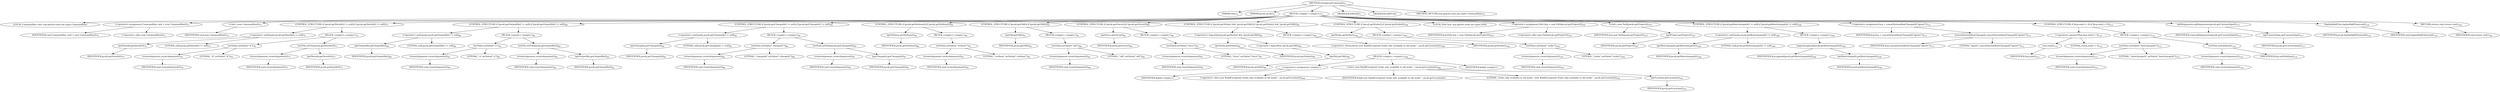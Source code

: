 digraph "setupJavahCommand" {  
"117" [label = <(METHOD,setupJavahCommand)<SUB>72</SUB>> ]
"118" [label = <(PARAM,this)<SUB>72</SUB>> ]
"119" [label = <(PARAM,Javah javah)<SUB>72</SUB>> ]
"120" [label = <(BLOCK,&lt;empty&gt;,&lt;empty&gt;)<SUB>72</SUB>> ]
"8" [label = <(LOCAL,Commandline cmd: org.apache.tools.ant.types.Commandline)> ]
"121" [label = <(&lt;operator&gt;.assignment,Commandline cmd = new Commandline())<SUB>73</SUB>> ]
"122" [label = <(IDENTIFIER,cmd,Commandline cmd = new Commandline())<SUB>73</SUB>> ]
"123" [label = <(&lt;operator&gt;.alloc,new Commandline())<SUB>73</SUB>> ]
"124" [label = <(&lt;init&gt;,new Commandline())<SUB>73</SUB>> ]
"7" [label = <(IDENTIFIER,cmd,new Commandline())<SUB>73</SUB>> ]
"125" [label = <(CONTROL_STRUCTURE,if (javah.getDestdir() != null),if (javah.getDestdir() != null))<SUB>75</SUB>> ]
"126" [label = <(&lt;operator&gt;.notEquals,javah.getDestdir() != null)<SUB>75</SUB>> ]
"127" [label = <(getDestdir,getDestdir())<SUB>75</SUB>> ]
"128" [label = <(IDENTIFIER,javah,getDestdir())<SUB>75</SUB>> ]
"129" [label = <(LITERAL,null,javah.getDestdir() != null)<SUB>75</SUB>> ]
"130" [label = <(BLOCK,&lt;empty&gt;,&lt;empty&gt;)<SUB>75</SUB>> ]
"131" [label = <(setValue,setValue(&quot;-d&quot;))<SUB>76</SUB>> ]
"132" [label = <(createArgument,createArgument())<SUB>76</SUB>> ]
"133" [label = <(IDENTIFIER,cmd,createArgument())<SUB>76</SUB>> ]
"134" [label = <(LITERAL,&quot;-d&quot;,setValue(&quot;-d&quot;))<SUB>76</SUB>> ]
"135" [label = <(setFile,setFile(javah.getDestdir()))<SUB>77</SUB>> ]
"136" [label = <(createArgument,createArgument())<SUB>77</SUB>> ]
"137" [label = <(IDENTIFIER,cmd,createArgument())<SUB>77</SUB>> ]
"138" [label = <(getDestdir,getDestdir())<SUB>77</SUB>> ]
"139" [label = <(IDENTIFIER,javah,getDestdir())<SUB>77</SUB>> ]
"140" [label = <(CONTROL_STRUCTURE,if (javah.getOutputfile() != null),if (javah.getOutputfile() != null))<SUB>80</SUB>> ]
"141" [label = <(&lt;operator&gt;.notEquals,javah.getOutputfile() != null)<SUB>80</SUB>> ]
"142" [label = <(getOutputfile,getOutputfile())<SUB>80</SUB>> ]
"143" [label = <(IDENTIFIER,javah,getOutputfile())<SUB>80</SUB>> ]
"144" [label = <(LITERAL,null,javah.getOutputfile() != null)<SUB>80</SUB>> ]
"145" [label = <(BLOCK,&lt;empty&gt;,&lt;empty&gt;)<SUB>80</SUB>> ]
"146" [label = <(setValue,setValue(&quot;-o&quot;))<SUB>81</SUB>> ]
"147" [label = <(createArgument,createArgument())<SUB>81</SUB>> ]
"148" [label = <(IDENTIFIER,cmd,createArgument())<SUB>81</SUB>> ]
"149" [label = <(LITERAL,&quot;-o&quot;,setValue(&quot;-o&quot;))<SUB>81</SUB>> ]
"150" [label = <(setFile,setFile(javah.getOutputfile()))<SUB>82</SUB>> ]
"151" [label = <(createArgument,createArgument())<SUB>82</SUB>> ]
"152" [label = <(IDENTIFIER,cmd,createArgument())<SUB>82</SUB>> ]
"153" [label = <(getOutputfile,getOutputfile())<SUB>82</SUB>> ]
"154" [label = <(IDENTIFIER,javah,getOutputfile())<SUB>82</SUB>> ]
"155" [label = <(CONTROL_STRUCTURE,if (javah.getClasspath() != null),if (javah.getClasspath() != null))<SUB>85</SUB>> ]
"156" [label = <(&lt;operator&gt;.notEquals,javah.getClasspath() != null)<SUB>85</SUB>> ]
"157" [label = <(getClasspath,getClasspath())<SUB>85</SUB>> ]
"158" [label = <(IDENTIFIER,javah,getClasspath())<SUB>85</SUB>> ]
"159" [label = <(LITERAL,null,javah.getClasspath() != null)<SUB>85</SUB>> ]
"160" [label = <(BLOCK,&lt;empty&gt;,&lt;empty&gt;)<SUB>85</SUB>> ]
"161" [label = <(setValue,setValue(&quot;-classpath&quot;))<SUB>86</SUB>> ]
"162" [label = <(createArgument,createArgument())<SUB>86</SUB>> ]
"163" [label = <(IDENTIFIER,cmd,createArgument())<SUB>86</SUB>> ]
"164" [label = <(LITERAL,&quot;-classpath&quot;,setValue(&quot;-classpath&quot;))<SUB>86</SUB>> ]
"165" [label = <(setPath,setPath(javah.getClasspath()))<SUB>87</SUB>> ]
"166" [label = <(createArgument,createArgument())<SUB>87</SUB>> ]
"167" [label = <(IDENTIFIER,cmd,createArgument())<SUB>87</SUB>> ]
"168" [label = <(getClasspath,getClasspath())<SUB>87</SUB>> ]
"169" [label = <(IDENTIFIER,javah,getClasspath())<SUB>87</SUB>> ]
"170" [label = <(CONTROL_STRUCTURE,if (javah.getVerbose()),if (javah.getVerbose()))<SUB>90</SUB>> ]
"171" [label = <(getVerbose,getVerbose())<SUB>90</SUB>> ]
"172" [label = <(IDENTIFIER,javah,getVerbose())<SUB>90</SUB>> ]
"173" [label = <(BLOCK,&lt;empty&gt;,&lt;empty&gt;)<SUB>90</SUB>> ]
"174" [label = <(setValue,setValue(&quot;-verbose&quot;))<SUB>91</SUB>> ]
"175" [label = <(createArgument,createArgument())<SUB>91</SUB>> ]
"176" [label = <(IDENTIFIER,cmd,createArgument())<SUB>91</SUB>> ]
"177" [label = <(LITERAL,&quot;-verbose&quot;,setValue(&quot;-verbose&quot;))<SUB>91</SUB>> ]
"178" [label = <(CONTROL_STRUCTURE,if (javah.getOld()),if (javah.getOld()))<SUB>93</SUB>> ]
"179" [label = <(getOld,getOld())<SUB>93</SUB>> ]
"180" [label = <(IDENTIFIER,javah,getOld())<SUB>93</SUB>> ]
"181" [label = <(BLOCK,&lt;empty&gt;,&lt;empty&gt;)<SUB>93</SUB>> ]
"182" [label = <(setValue,setValue(&quot;-old&quot;))<SUB>94</SUB>> ]
"183" [label = <(createArgument,createArgument())<SUB>94</SUB>> ]
"184" [label = <(IDENTIFIER,cmd,createArgument())<SUB>94</SUB>> ]
"185" [label = <(LITERAL,&quot;-old&quot;,setValue(&quot;-old&quot;))<SUB>94</SUB>> ]
"186" [label = <(CONTROL_STRUCTURE,if (javah.getForce()),if (javah.getForce()))<SUB>96</SUB>> ]
"187" [label = <(getForce,getForce())<SUB>96</SUB>> ]
"188" [label = <(IDENTIFIER,javah,getForce())<SUB>96</SUB>> ]
"189" [label = <(BLOCK,&lt;empty&gt;,&lt;empty&gt;)<SUB>96</SUB>> ]
"190" [label = <(setValue,setValue(&quot;-force&quot;))<SUB>97</SUB>> ]
"191" [label = <(createArgument,createArgument())<SUB>97</SUB>> ]
"192" [label = <(IDENTIFIER,cmd,createArgument())<SUB>97</SUB>> ]
"193" [label = <(LITERAL,&quot;-force&quot;,setValue(&quot;-force&quot;))<SUB>97</SUB>> ]
"194" [label = <(CONTROL_STRUCTURE,if (javah.getStubs() &amp;&amp; !javah.getOld()),if (javah.getStubs() &amp;&amp; !javah.getOld()))<SUB>99</SUB>> ]
"195" [label = <(&lt;operator&gt;.logicalAnd,javah.getStubs() &amp;&amp; !javah.getOld())<SUB>99</SUB>> ]
"196" [label = <(getStubs,getStubs())<SUB>99</SUB>> ]
"197" [label = <(IDENTIFIER,javah,getStubs())<SUB>99</SUB>> ]
"198" [label = <(&lt;operator&gt;.logicalNot,!javah.getOld())<SUB>99</SUB>> ]
"199" [label = <(getOld,getOld())<SUB>99</SUB>> ]
"200" [label = <(IDENTIFIER,javah,getOld())<SUB>99</SUB>> ]
"201" [label = <(BLOCK,&lt;empty&gt;,&lt;empty&gt;)<SUB>99</SUB>> ]
"202" [label = <(&lt;operator&gt;.throw,throw new BuildException(&quot;stubs only available in old mode.&quot;, javah.getLocation());)<SUB>100</SUB>> ]
"203" [label = <(BLOCK,&lt;empty&gt;,&lt;empty&gt;)<SUB>100</SUB>> ]
"204" [label = <(&lt;operator&gt;.assignment,&lt;empty&gt;)> ]
"205" [label = <(IDENTIFIER,$obj4,&lt;empty&gt;)> ]
"206" [label = <(&lt;operator&gt;.alloc,new BuildException(&quot;stubs only available in old mode.&quot;, javah.getLocation()))<SUB>100</SUB>> ]
"207" [label = <(&lt;init&gt;,new BuildException(&quot;stubs only available in old mode.&quot;, javah.getLocation()))<SUB>100</SUB>> ]
"208" [label = <(IDENTIFIER,$obj4,new BuildException(&quot;stubs only available in old mode.&quot;, javah.getLocation()))> ]
"209" [label = <(LITERAL,&quot;stubs only available in old mode.&quot;,new BuildException(&quot;stubs only available in old mode.&quot;, javah.getLocation()))<SUB>101</SUB>> ]
"210" [label = <(getLocation,getLocation())<SUB>101</SUB>> ]
"211" [label = <(IDENTIFIER,javah,getLocation())<SUB>101</SUB>> ]
"212" [label = <(IDENTIFIER,$obj4,&lt;empty&gt;)> ]
"213" [label = <(CONTROL_STRUCTURE,if (javah.getStubs()),if (javah.getStubs()))<SUB>104</SUB>> ]
"214" [label = <(getStubs,getStubs())<SUB>104</SUB>> ]
"215" [label = <(IDENTIFIER,javah,getStubs())<SUB>104</SUB>> ]
"216" [label = <(BLOCK,&lt;empty&gt;,&lt;empty&gt;)<SUB>104</SUB>> ]
"217" [label = <(setValue,setValue(&quot;-stubs&quot;))<SUB>105</SUB>> ]
"218" [label = <(createArgument,createArgument())<SUB>105</SUB>> ]
"219" [label = <(IDENTIFIER,cmd,createArgument())<SUB>105</SUB>> ]
"220" [label = <(LITERAL,&quot;-stubs&quot;,setValue(&quot;-stubs&quot;))<SUB>105</SUB>> ]
"10" [label = <(LOCAL,Path bcp: org.apache.tools.ant.types.Path)> ]
"221" [label = <(&lt;operator&gt;.assignment,Path bcp = new Path(javah.getProject()))<SUB>107</SUB>> ]
"222" [label = <(IDENTIFIER,bcp,Path bcp = new Path(javah.getProject()))<SUB>107</SUB>> ]
"223" [label = <(&lt;operator&gt;.alloc,new Path(javah.getProject()))<SUB>107</SUB>> ]
"224" [label = <(&lt;init&gt;,new Path(javah.getProject()))<SUB>107</SUB>> ]
"9" [label = <(IDENTIFIER,bcp,new Path(javah.getProject()))<SUB>107</SUB>> ]
"225" [label = <(getProject,getProject())<SUB>107</SUB>> ]
"226" [label = <(IDENTIFIER,javah,getProject())<SUB>107</SUB>> ]
"227" [label = <(CONTROL_STRUCTURE,if (javah.getBootclasspath() != null),if (javah.getBootclasspath() != null))<SUB>108</SUB>> ]
"228" [label = <(&lt;operator&gt;.notEquals,javah.getBootclasspath() != null)<SUB>108</SUB>> ]
"229" [label = <(getBootclasspath,getBootclasspath())<SUB>108</SUB>> ]
"230" [label = <(IDENTIFIER,javah,getBootclasspath())<SUB>108</SUB>> ]
"231" [label = <(LITERAL,null,javah.getBootclasspath() != null)<SUB>108</SUB>> ]
"232" [label = <(BLOCK,&lt;empty&gt;,&lt;empty&gt;)<SUB>108</SUB>> ]
"233" [label = <(append,append(javah.getBootclasspath()))<SUB>109</SUB>> ]
"234" [label = <(IDENTIFIER,bcp,append(javah.getBootclasspath()))<SUB>109</SUB>> ]
"235" [label = <(getBootclasspath,getBootclasspath())<SUB>109</SUB>> ]
"236" [label = <(IDENTIFIER,javah,getBootclasspath())<SUB>109</SUB>> ]
"237" [label = <(&lt;operator&gt;.assignment,bcp = concatSystemBootClasspath(&quot;ignore&quot;))<SUB>111</SUB>> ]
"238" [label = <(IDENTIFIER,bcp,bcp = concatSystemBootClasspath(&quot;ignore&quot;))<SUB>111</SUB>> ]
"239" [label = <(concatSystemBootClasspath,concatSystemBootClasspath(&quot;ignore&quot;))<SUB>111</SUB>> ]
"240" [label = <(IDENTIFIER,bcp,concatSystemBootClasspath(&quot;ignore&quot;))<SUB>111</SUB>> ]
"241" [label = <(LITERAL,&quot;ignore&quot;,concatSystemBootClasspath(&quot;ignore&quot;))<SUB>111</SUB>> ]
"242" [label = <(CONTROL_STRUCTURE,if (bcp.size() &gt; 0),if (bcp.size() &gt; 0))<SUB>112</SUB>> ]
"243" [label = <(&lt;operator&gt;.greaterThan,bcp.size() &gt; 0)<SUB>112</SUB>> ]
"244" [label = <(size,size())<SUB>112</SUB>> ]
"245" [label = <(IDENTIFIER,bcp,size())<SUB>112</SUB>> ]
"246" [label = <(LITERAL,0,bcp.size() &gt; 0)<SUB>112</SUB>> ]
"247" [label = <(BLOCK,&lt;empty&gt;,&lt;empty&gt;)<SUB>112</SUB>> ]
"248" [label = <(setValue,setValue(&quot;-bootclasspath&quot;))<SUB>113</SUB>> ]
"249" [label = <(createArgument,createArgument())<SUB>113</SUB>> ]
"250" [label = <(IDENTIFIER,cmd,createArgument())<SUB>113</SUB>> ]
"251" [label = <(LITERAL,&quot;-bootclasspath&quot;,setValue(&quot;-bootclasspath&quot;))<SUB>113</SUB>> ]
"252" [label = <(setPath,setPath(bcp))<SUB>114</SUB>> ]
"253" [label = <(createArgument,createArgument())<SUB>114</SUB>> ]
"254" [label = <(IDENTIFIER,cmd,createArgument())<SUB>114</SUB>> ]
"255" [label = <(IDENTIFIER,bcp,setPath(bcp))<SUB>114</SUB>> ]
"256" [label = <(addArguments,addArguments(javah.getCurrentArgs()))<SUB>117</SUB>> ]
"257" [label = <(IDENTIFIER,cmd,addArguments(javah.getCurrentArgs()))<SUB>117</SUB>> ]
"258" [label = <(getCurrentArgs,getCurrentArgs())<SUB>117</SUB>> ]
"259" [label = <(IDENTIFIER,javah,getCurrentArgs())<SUB>117</SUB>> ]
"260" [label = <(logAndAddFiles,logAndAddFiles(cmd))<SUB>119</SUB>> ]
"261" [label = <(IDENTIFIER,javah,logAndAddFiles(cmd))<SUB>119</SUB>> ]
"262" [label = <(IDENTIFIER,cmd,logAndAddFiles(cmd))<SUB>119</SUB>> ]
"263" [label = <(RETURN,return cmd;,return cmd;)<SUB>120</SUB>> ]
"264" [label = <(IDENTIFIER,cmd,return cmd;)<SUB>120</SUB>> ]
"265" [label = <(MODIFIER,PRIVATE)> ]
"266" [label = <(MODIFIER,VIRTUAL)> ]
"267" [label = <(METHOD_RETURN,org.apache.tools.ant.types.Commandline)<SUB>72</SUB>> ]
  "117" -> "118" 
  "117" -> "119" 
  "117" -> "120" 
  "117" -> "265" 
  "117" -> "266" 
  "117" -> "267" 
  "120" -> "8" 
  "120" -> "121" 
  "120" -> "124" 
  "120" -> "125" 
  "120" -> "140" 
  "120" -> "155" 
  "120" -> "170" 
  "120" -> "178" 
  "120" -> "186" 
  "120" -> "194" 
  "120" -> "213" 
  "120" -> "10" 
  "120" -> "221" 
  "120" -> "224" 
  "120" -> "227" 
  "120" -> "237" 
  "120" -> "242" 
  "120" -> "256" 
  "120" -> "260" 
  "120" -> "263" 
  "121" -> "122" 
  "121" -> "123" 
  "124" -> "7" 
  "125" -> "126" 
  "125" -> "130" 
  "126" -> "127" 
  "126" -> "129" 
  "127" -> "128" 
  "130" -> "131" 
  "130" -> "135" 
  "131" -> "132" 
  "131" -> "134" 
  "132" -> "133" 
  "135" -> "136" 
  "135" -> "138" 
  "136" -> "137" 
  "138" -> "139" 
  "140" -> "141" 
  "140" -> "145" 
  "141" -> "142" 
  "141" -> "144" 
  "142" -> "143" 
  "145" -> "146" 
  "145" -> "150" 
  "146" -> "147" 
  "146" -> "149" 
  "147" -> "148" 
  "150" -> "151" 
  "150" -> "153" 
  "151" -> "152" 
  "153" -> "154" 
  "155" -> "156" 
  "155" -> "160" 
  "156" -> "157" 
  "156" -> "159" 
  "157" -> "158" 
  "160" -> "161" 
  "160" -> "165" 
  "161" -> "162" 
  "161" -> "164" 
  "162" -> "163" 
  "165" -> "166" 
  "165" -> "168" 
  "166" -> "167" 
  "168" -> "169" 
  "170" -> "171" 
  "170" -> "173" 
  "171" -> "172" 
  "173" -> "174" 
  "174" -> "175" 
  "174" -> "177" 
  "175" -> "176" 
  "178" -> "179" 
  "178" -> "181" 
  "179" -> "180" 
  "181" -> "182" 
  "182" -> "183" 
  "182" -> "185" 
  "183" -> "184" 
  "186" -> "187" 
  "186" -> "189" 
  "187" -> "188" 
  "189" -> "190" 
  "190" -> "191" 
  "190" -> "193" 
  "191" -> "192" 
  "194" -> "195" 
  "194" -> "201" 
  "195" -> "196" 
  "195" -> "198" 
  "196" -> "197" 
  "198" -> "199" 
  "199" -> "200" 
  "201" -> "202" 
  "202" -> "203" 
  "203" -> "204" 
  "203" -> "207" 
  "203" -> "212" 
  "204" -> "205" 
  "204" -> "206" 
  "207" -> "208" 
  "207" -> "209" 
  "207" -> "210" 
  "210" -> "211" 
  "213" -> "214" 
  "213" -> "216" 
  "214" -> "215" 
  "216" -> "217" 
  "217" -> "218" 
  "217" -> "220" 
  "218" -> "219" 
  "221" -> "222" 
  "221" -> "223" 
  "224" -> "9" 
  "224" -> "225" 
  "225" -> "226" 
  "227" -> "228" 
  "227" -> "232" 
  "228" -> "229" 
  "228" -> "231" 
  "229" -> "230" 
  "232" -> "233" 
  "233" -> "234" 
  "233" -> "235" 
  "235" -> "236" 
  "237" -> "238" 
  "237" -> "239" 
  "239" -> "240" 
  "239" -> "241" 
  "242" -> "243" 
  "242" -> "247" 
  "243" -> "244" 
  "243" -> "246" 
  "244" -> "245" 
  "247" -> "248" 
  "247" -> "252" 
  "248" -> "249" 
  "248" -> "251" 
  "249" -> "250" 
  "252" -> "253" 
  "252" -> "255" 
  "253" -> "254" 
  "256" -> "257" 
  "256" -> "258" 
  "258" -> "259" 
  "260" -> "261" 
  "260" -> "262" 
  "263" -> "264" 
}
